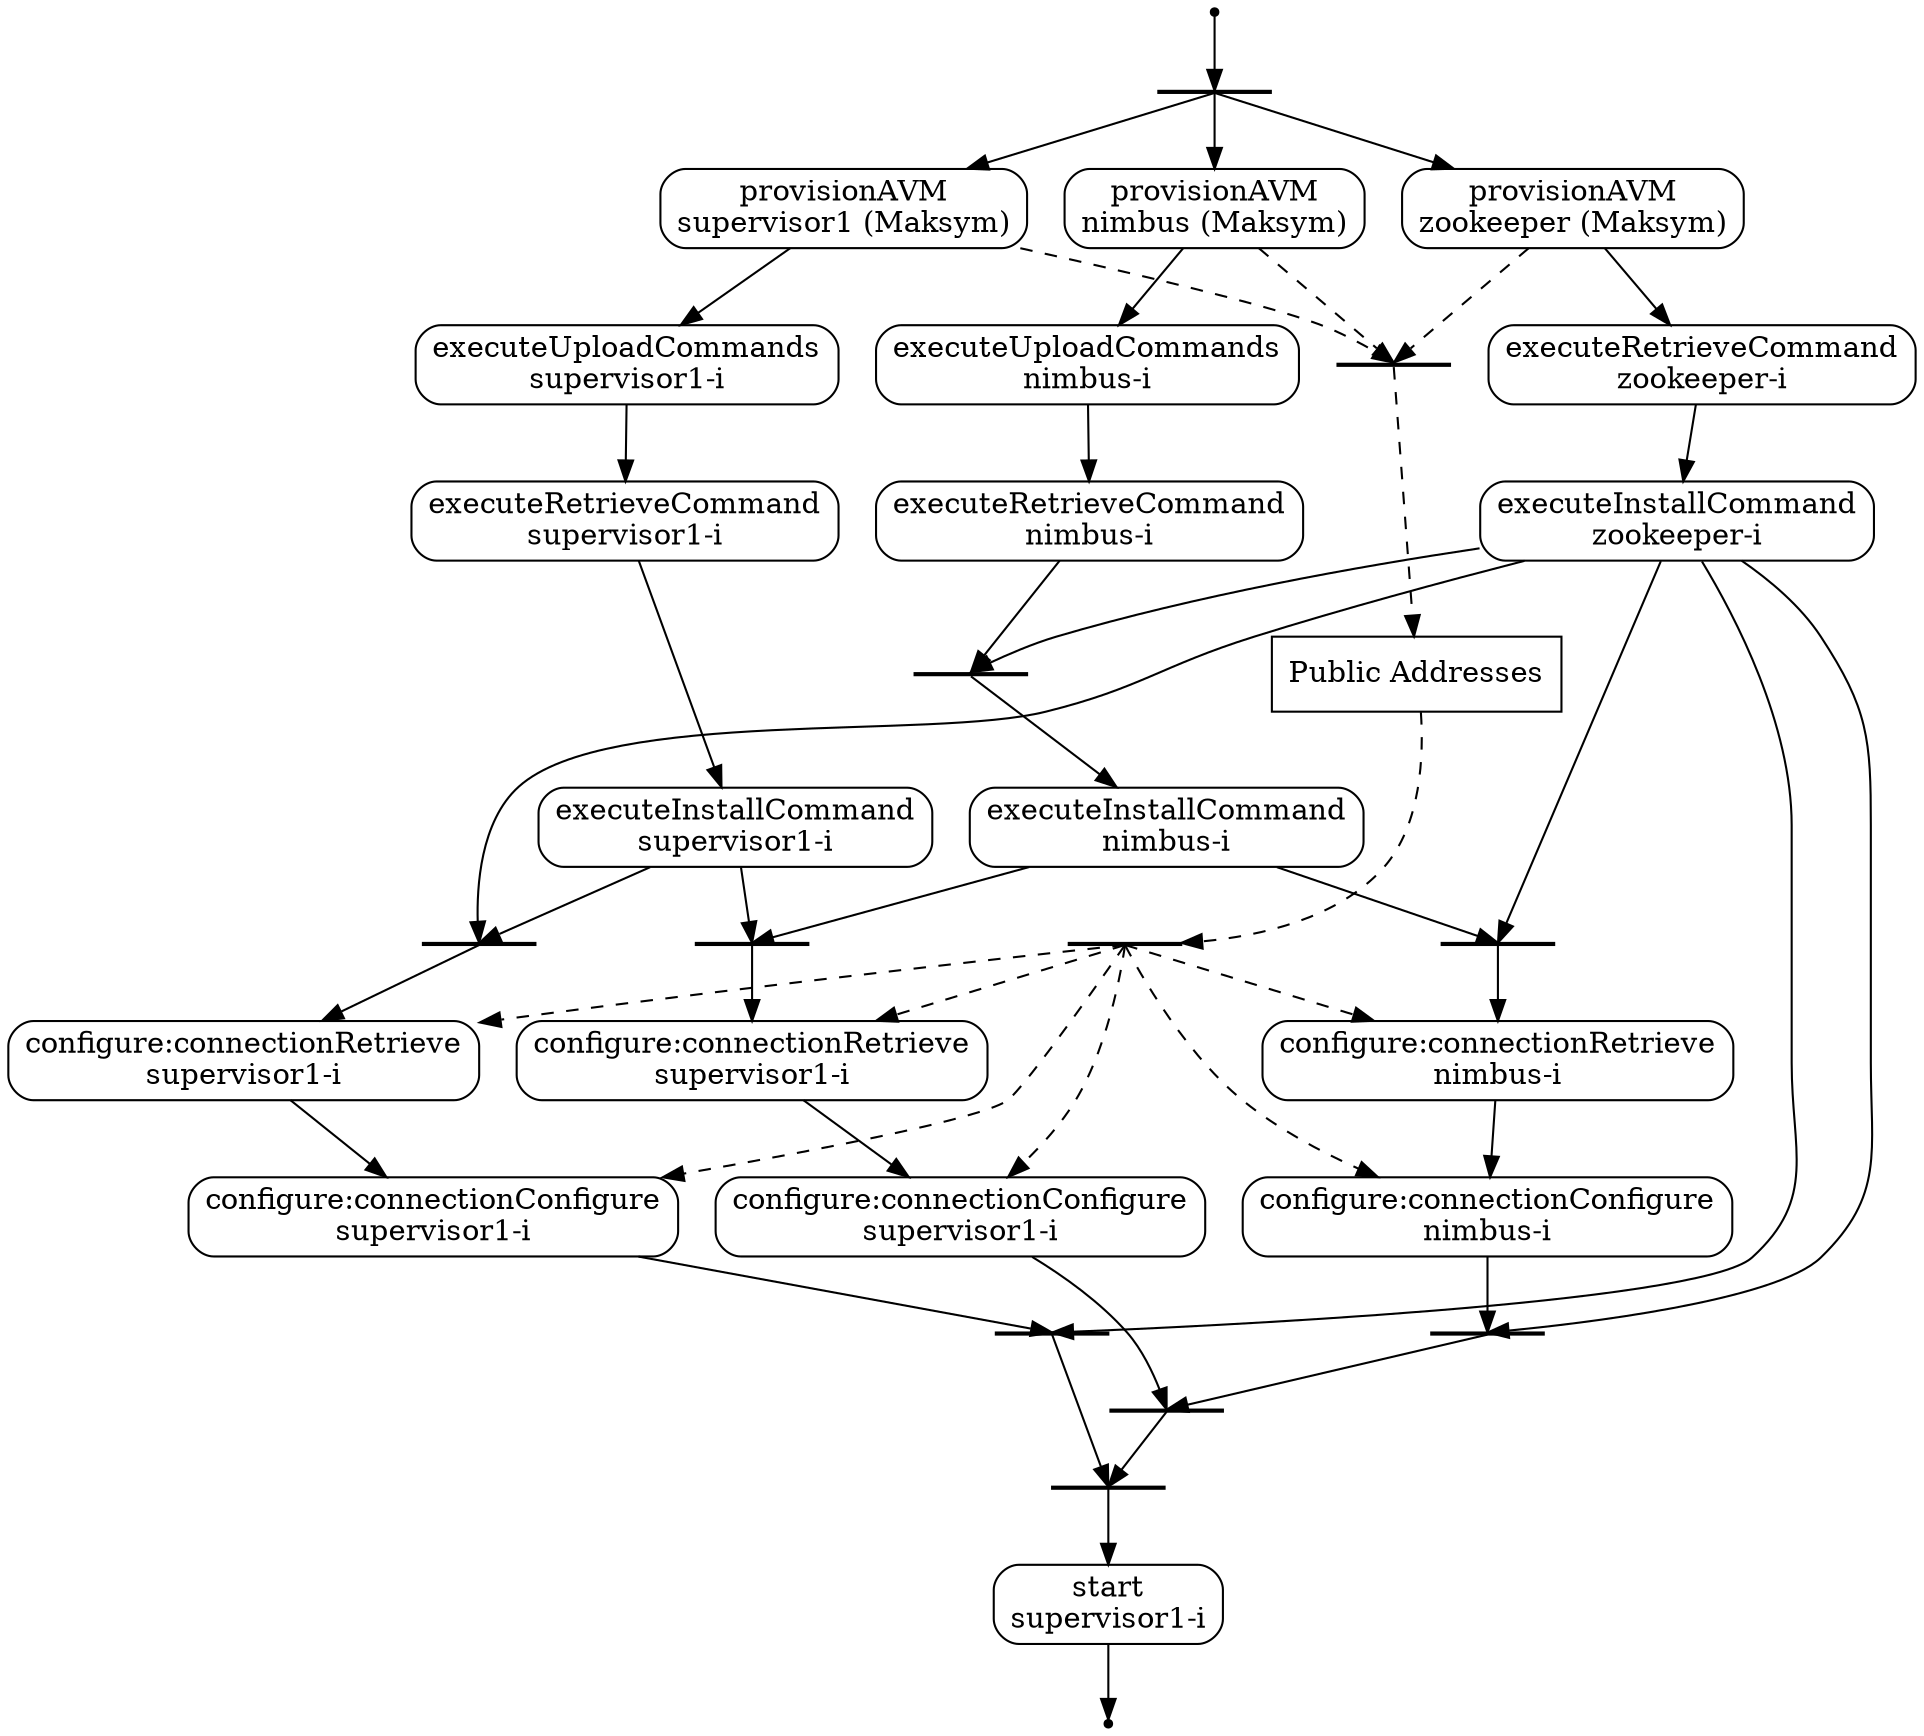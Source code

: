 digraph ConcurrentDeployment {
	node_0 [shape=point];
	node_1 [shape=box label="" style=filled color=black height=0];
	node_2 [shape=Mrecord label="provisionAVM\nzookeeper (Maksym)"];
	node_3 [shape=Mrecord label="provisionAVM\nsupervisor1 (Maksym)"];
	node_4 [shape=Mrecord label="provisionAVM\nnimbus (Maksym)"];
	node_5 [shape=box, label="Public Addresses"];
	node_6 [shape=box label="" style=filled color=black height=0];
	node_7 [shape=Mrecord label="executeUploadCommands\nnimbus-i"];
	node_8 [shape=Mrecord label="executeRetrieveCommand\nnimbus-i"];
	node_9 [shape=Mrecord label="executeRetrieveCommand\nzookeeper-i"];
	node_10 [shape=Mrecord label="executeInstallCommand\nzookeeper-i"];
	node_11 [shape=box label="" style=filled color=black height=0];
	node_12 [shape=Mrecord label="executeInstallCommand\nnimbus-i"];
	node_13 [shape=Mrecord label="executeUploadCommands\nsupervisor1-i"];
	node_14 [shape=Mrecord label="executeRetrieveCommand\nsupervisor1-i"];
	node_15 [shape=Mrecord label="executeInstallCommand\nsupervisor1-i"];
	node_16 [shape=box label="" style=filled color=black height=0];
	node_17 [shape=Mrecord label="configure:connectionRetrieve\nsupervisor1-i"];
	node_18 [shape=Mrecord label="configure:connectionConfigure\nsupervisor1-i"];
	node_19 [shape=box label="" style=filled color=black height=0];
	node_20 [shape=Mrecord label="configure:connectionRetrieve\nnimbus-i"];
	node_21 [shape=Mrecord label="configure:connectionConfigure\nnimbus-i"];
	node_22 [shape=box label="" style=filled color=black height=0];
	node_23 [shape=Mrecord label="configure:connectionRetrieve\nsupervisor1-i"];
	node_24 [shape=Mrecord label="configure:connectionConfigure\nsupervisor1-i"];
	node_25 [shape=box label="" style=filled color=black height=0];
	node_26 [shape=box label="" style=filled color=black height=0];
	node_27 [shape=box label="" style=filled color=black height=0];
	node_28 [shape=box label="" style=filled color=black height=0];
	node_29 [shape=box label="" style=filled color=black height=0];
	node_30 [shape=Mrecord label="start\nsupervisor1-i"];
	node_31 [shape=point];
	node_0 -> node_1;
	node_1 -> node_2;
	node_1 -> node_3;
	node_1 -> node_4;
	node_2 -> node_6 [style=dashed];
	node_3 -> node_6 [style=dashed];
	node_4 -> node_6 [style=dashed];
	node_6 -> node_5 [style=dashed];
	node_4 -> node_7;
	node_7 -> node_8;
	node_2 -> node_9;
	node_9 -> node_10;
	node_8 -> node_11;
	node_10 -> node_11;
	node_11 -> node_12;
	node_3 -> node_13;
	node_13 -> node_14;
	node_14 -> node_15;
	node_10 -> node_16;
	node_15 -> node_16;
	node_16 -> node_17;
	node_25 -> node_17 [style=dashed];
	node_17 -> node_18;
	node_25 -> node_18 [style=dashed];
	node_10 -> node_19;
	node_12 -> node_19;
	node_19 -> node_20;
	node_25 -> node_20 [style=dashed];
	node_20 -> node_21;
	node_25 -> node_21 [style=dashed];
	node_12 -> node_22;
	node_15 -> node_22;
	node_22 -> node_23;
	node_25 -> node_23 [style=dashed];
	node_23 -> node_24;
	node_25 -> node_24 [style=dashed];
	node_5 -> node_25 [style=dashed];
	node_21 -> node_26;
	node_10 -> node_26;
	node_24 -> node_27;
	node_26 -> node_27;
	node_18 -> node_28;
	node_10 -> node_28;
	node_27 -> node_29;
	node_28 -> node_29;
	node_29 -> node_30;
	node_30 -> node_31;
}